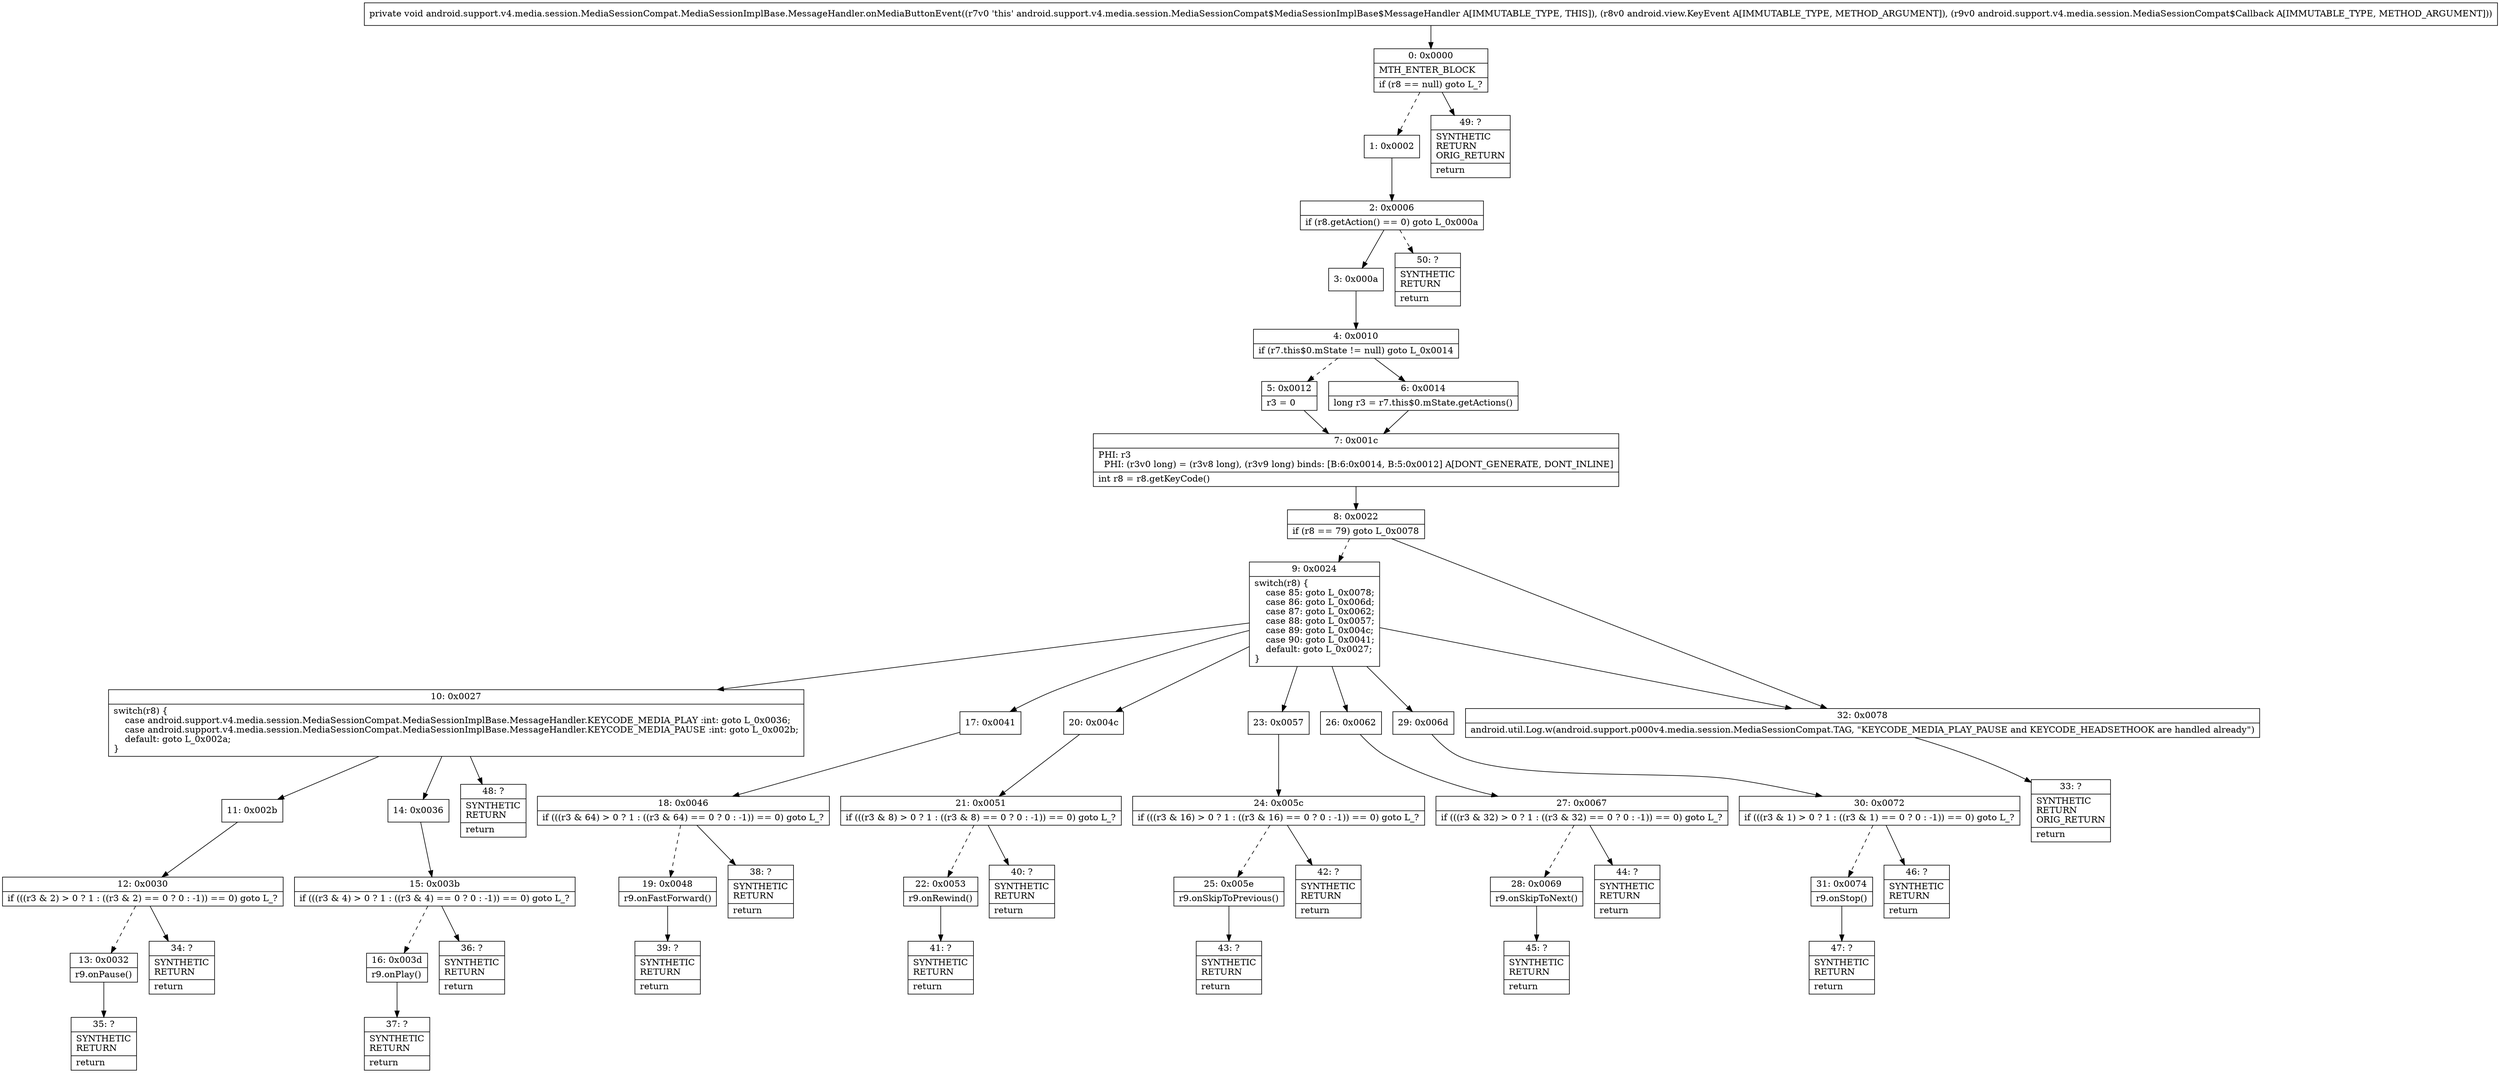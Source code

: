 digraph "CFG forandroid.support.v4.media.session.MediaSessionCompat.MediaSessionImplBase.MessageHandler.onMediaButtonEvent(Landroid\/view\/KeyEvent;Landroid\/support\/v4\/media\/session\/MediaSessionCompat$Callback;)V" {
Node_0 [shape=record,label="{0\:\ 0x0000|MTH_ENTER_BLOCK\l|if (r8 == null) goto L_?\l}"];
Node_1 [shape=record,label="{1\:\ 0x0002}"];
Node_2 [shape=record,label="{2\:\ 0x0006|if (r8.getAction() == 0) goto L_0x000a\l}"];
Node_3 [shape=record,label="{3\:\ 0x000a}"];
Node_4 [shape=record,label="{4\:\ 0x0010|if (r7.this$0.mState != null) goto L_0x0014\l}"];
Node_5 [shape=record,label="{5\:\ 0x0012|r3 = 0\l}"];
Node_6 [shape=record,label="{6\:\ 0x0014|long r3 = r7.this$0.mState.getActions()\l}"];
Node_7 [shape=record,label="{7\:\ 0x001c|PHI: r3 \l  PHI: (r3v0 long) = (r3v8 long), (r3v9 long) binds: [B:6:0x0014, B:5:0x0012] A[DONT_GENERATE, DONT_INLINE]\l|int r8 = r8.getKeyCode()\l}"];
Node_8 [shape=record,label="{8\:\ 0x0022|if (r8 == 79) goto L_0x0078\l}"];
Node_9 [shape=record,label="{9\:\ 0x0024|switch(r8) \{\l    case 85: goto L_0x0078;\l    case 86: goto L_0x006d;\l    case 87: goto L_0x0062;\l    case 88: goto L_0x0057;\l    case 89: goto L_0x004c;\l    case 90: goto L_0x0041;\l    default: goto L_0x0027;\l\}\l}"];
Node_10 [shape=record,label="{10\:\ 0x0027|switch(r8) \{\l    case android.support.v4.media.session.MediaSessionCompat.MediaSessionImplBase.MessageHandler.KEYCODE_MEDIA_PLAY :int: goto L_0x0036;\l    case android.support.v4.media.session.MediaSessionCompat.MediaSessionImplBase.MessageHandler.KEYCODE_MEDIA_PAUSE :int: goto L_0x002b;\l    default: goto L_0x002a;\l\}\l}"];
Node_11 [shape=record,label="{11\:\ 0x002b}"];
Node_12 [shape=record,label="{12\:\ 0x0030|if (((r3 & 2) \> 0 ? 1 : ((r3 & 2) == 0 ? 0 : \-1)) == 0) goto L_?\l}"];
Node_13 [shape=record,label="{13\:\ 0x0032|r9.onPause()\l}"];
Node_14 [shape=record,label="{14\:\ 0x0036}"];
Node_15 [shape=record,label="{15\:\ 0x003b|if (((r3 & 4) \> 0 ? 1 : ((r3 & 4) == 0 ? 0 : \-1)) == 0) goto L_?\l}"];
Node_16 [shape=record,label="{16\:\ 0x003d|r9.onPlay()\l}"];
Node_17 [shape=record,label="{17\:\ 0x0041}"];
Node_18 [shape=record,label="{18\:\ 0x0046|if (((r3 & 64) \> 0 ? 1 : ((r3 & 64) == 0 ? 0 : \-1)) == 0) goto L_?\l}"];
Node_19 [shape=record,label="{19\:\ 0x0048|r9.onFastForward()\l}"];
Node_20 [shape=record,label="{20\:\ 0x004c}"];
Node_21 [shape=record,label="{21\:\ 0x0051|if (((r3 & 8) \> 0 ? 1 : ((r3 & 8) == 0 ? 0 : \-1)) == 0) goto L_?\l}"];
Node_22 [shape=record,label="{22\:\ 0x0053|r9.onRewind()\l}"];
Node_23 [shape=record,label="{23\:\ 0x0057}"];
Node_24 [shape=record,label="{24\:\ 0x005c|if (((r3 & 16) \> 0 ? 1 : ((r3 & 16) == 0 ? 0 : \-1)) == 0) goto L_?\l}"];
Node_25 [shape=record,label="{25\:\ 0x005e|r9.onSkipToPrevious()\l}"];
Node_26 [shape=record,label="{26\:\ 0x0062}"];
Node_27 [shape=record,label="{27\:\ 0x0067|if (((r3 & 32) \> 0 ? 1 : ((r3 & 32) == 0 ? 0 : \-1)) == 0) goto L_?\l}"];
Node_28 [shape=record,label="{28\:\ 0x0069|r9.onSkipToNext()\l}"];
Node_29 [shape=record,label="{29\:\ 0x006d}"];
Node_30 [shape=record,label="{30\:\ 0x0072|if (((r3 & 1) \> 0 ? 1 : ((r3 & 1) == 0 ? 0 : \-1)) == 0) goto L_?\l}"];
Node_31 [shape=record,label="{31\:\ 0x0074|r9.onStop()\l}"];
Node_32 [shape=record,label="{32\:\ 0x0078|android.util.Log.w(android.support.p000v4.media.session.MediaSessionCompat.TAG, \"KEYCODE_MEDIA_PLAY_PAUSE and KEYCODE_HEADSETHOOK are handled already\")\l}"];
Node_33 [shape=record,label="{33\:\ ?|SYNTHETIC\lRETURN\lORIG_RETURN\l|return\l}"];
Node_34 [shape=record,label="{34\:\ ?|SYNTHETIC\lRETURN\l|return\l}"];
Node_35 [shape=record,label="{35\:\ ?|SYNTHETIC\lRETURN\l|return\l}"];
Node_36 [shape=record,label="{36\:\ ?|SYNTHETIC\lRETURN\l|return\l}"];
Node_37 [shape=record,label="{37\:\ ?|SYNTHETIC\lRETURN\l|return\l}"];
Node_38 [shape=record,label="{38\:\ ?|SYNTHETIC\lRETURN\l|return\l}"];
Node_39 [shape=record,label="{39\:\ ?|SYNTHETIC\lRETURN\l|return\l}"];
Node_40 [shape=record,label="{40\:\ ?|SYNTHETIC\lRETURN\l|return\l}"];
Node_41 [shape=record,label="{41\:\ ?|SYNTHETIC\lRETURN\l|return\l}"];
Node_42 [shape=record,label="{42\:\ ?|SYNTHETIC\lRETURN\l|return\l}"];
Node_43 [shape=record,label="{43\:\ ?|SYNTHETIC\lRETURN\l|return\l}"];
Node_44 [shape=record,label="{44\:\ ?|SYNTHETIC\lRETURN\l|return\l}"];
Node_45 [shape=record,label="{45\:\ ?|SYNTHETIC\lRETURN\l|return\l}"];
Node_46 [shape=record,label="{46\:\ ?|SYNTHETIC\lRETURN\l|return\l}"];
Node_47 [shape=record,label="{47\:\ ?|SYNTHETIC\lRETURN\l|return\l}"];
Node_48 [shape=record,label="{48\:\ ?|SYNTHETIC\lRETURN\l|return\l}"];
Node_49 [shape=record,label="{49\:\ ?|SYNTHETIC\lRETURN\lORIG_RETURN\l|return\l}"];
Node_50 [shape=record,label="{50\:\ ?|SYNTHETIC\lRETURN\l|return\l}"];
MethodNode[shape=record,label="{private void android.support.v4.media.session.MediaSessionCompat.MediaSessionImplBase.MessageHandler.onMediaButtonEvent((r7v0 'this' android.support.v4.media.session.MediaSessionCompat$MediaSessionImplBase$MessageHandler A[IMMUTABLE_TYPE, THIS]), (r8v0 android.view.KeyEvent A[IMMUTABLE_TYPE, METHOD_ARGUMENT]), (r9v0 android.support.v4.media.session.MediaSessionCompat$Callback A[IMMUTABLE_TYPE, METHOD_ARGUMENT])) }"];
MethodNode -> Node_0;
Node_0 -> Node_1[style=dashed];
Node_0 -> Node_49;
Node_1 -> Node_2;
Node_2 -> Node_3;
Node_2 -> Node_50[style=dashed];
Node_3 -> Node_4;
Node_4 -> Node_5[style=dashed];
Node_4 -> Node_6;
Node_5 -> Node_7;
Node_6 -> Node_7;
Node_7 -> Node_8;
Node_8 -> Node_9[style=dashed];
Node_8 -> Node_32;
Node_9 -> Node_10;
Node_9 -> Node_17;
Node_9 -> Node_20;
Node_9 -> Node_23;
Node_9 -> Node_26;
Node_9 -> Node_29;
Node_9 -> Node_32;
Node_10 -> Node_11;
Node_10 -> Node_14;
Node_10 -> Node_48;
Node_11 -> Node_12;
Node_12 -> Node_13[style=dashed];
Node_12 -> Node_34;
Node_13 -> Node_35;
Node_14 -> Node_15;
Node_15 -> Node_16[style=dashed];
Node_15 -> Node_36;
Node_16 -> Node_37;
Node_17 -> Node_18;
Node_18 -> Node_19[style=dashed];
Node_18 -> Node_38;
Node_19 -> Node_39;
Node_20 -> Node_21;
Node_21 -> Node_22[style=dashed];
Node_21 -> Node_40;
Node_22 -> Node_41;
Node_23 -> Node_24;
Node_24 -> Node_25[style=dashed];
Node_24 -> Node_42;
Node_25 -> Node_43;
Node_26 -> Node_27;
Node_27 -> Node_28[style=dashed];
Node_27 -> Node_44;
Node_28 -> Node_45;
Node_29 -> Node_30;
Node_30 -> Node_31[style=dashed];
Node_30 -> Node_46;
Node_31 -> Node_47;
Node_32 -> Node_33;
}

